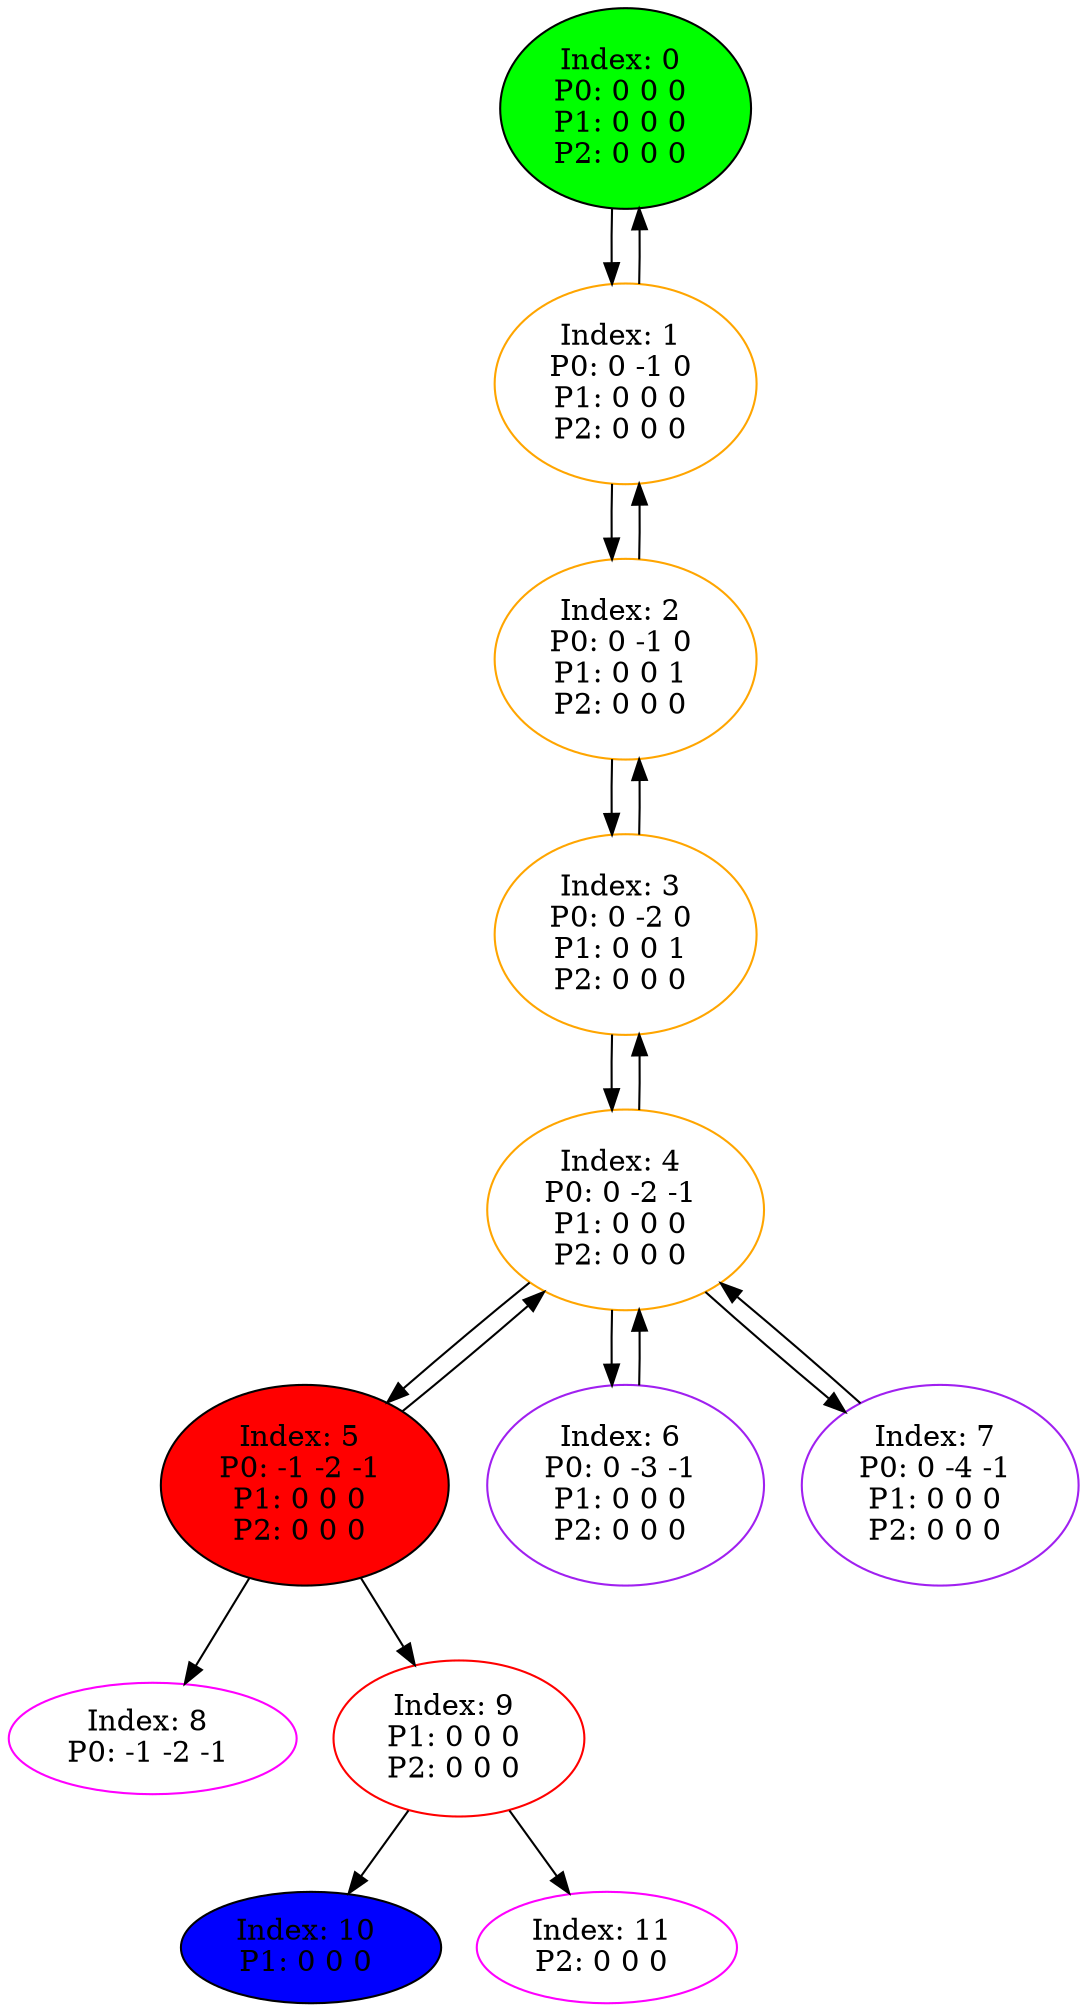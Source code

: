 digraph G {
color = "black"
0[label = "Index: 0 
P0: 0 0 0 
P1: 0 0 0 
P2: 0 0 0 
", style="filled", fillcolor = "green"]
1[label = "Index: 1 
P0: 0 -1 0 
P1: 0 0 0 
P2: 0 0 0 
", color = "orange"]
2[label = "Index: 2 
P0: 0 -1 0 
P1: 0 0 1 
P2: 0 0 0 
", color = "orange"]
3[label = "Index: 3 
P0: 0 -2 0 
P1: 0 0 1 
P2: 0 0 0 
", color = "orange"]
4[label = "Index: 4 
P0: 0 -2 -1 
P1: 0 0 0 
P2: 0 0 0 
", color = "orange"]
5[label = "Index: 5 
P0: -1 -2 -1 
P1: 0 0 0 
P2: 0 0 0 
", style="filled", fillcolor = "red"]
6[label = "Index: 6 
P0: 0 -3 -1 
P1: 0 0 0 
P2: 0 0 0 
", color = "purple"]
7[label = "Index: 7 
P0: 0 -4 -1 
P1: 0 0 0 
P2: 0 0 0 
", color = "purple"]
8[label = "Index: 8 
P0: -1 -2 -1 
", color = "fuchsia"]
9[label = "Index: 9 
P1: 0 0 0 
P2: 0 0 0 
", color = "red"]
10[label = "Index: 10 
P1: 0 0 0 
", style="filled", fillcolor = "blue"]
11[label = "Index: 11 
P2: 0 0 0 
", color = "fuchsia"]
0 -> 1

1 -> 0
1 -> 2

2 -> 1
2 -> 3

3 -> 2
3 -> 4

4 -> 3
4 -> 5
4 -> 6
4 -> 7

5 -> 4
5 -> 9
5 -> 8

6 -> 4

7 -> 4

9 -> 11
9 -> 10

}
